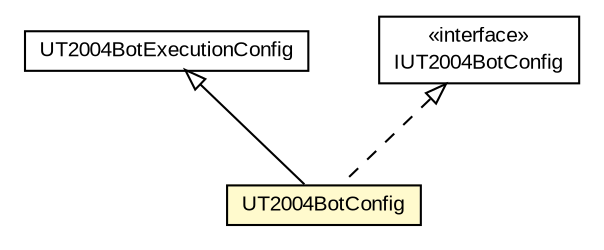 #!/usr/local/bin/dot
#
# Class diagram 
# Generated by UMLGraph version 5.1 (http://www.umlgraph.org/)
#

digraph G {
	edge [fontname="arial",fontsize=10,labelfontname="arial",labelfontsize=10];
	node [fontname="arial",fontsize=10,shape=plaintext];
	nodesep=0.25;
	ranksep=0.5;
	// cz.cuni.amis.pogamut.ut2004.tournament.botexecution.UT2004BotExecutionConfig
	c1920 [label=<<table title="cz.cuni.amis.pogamut.ut2004.tournament.botexecution.UT2004BotExecutionConfig" border="0" cellborder="1" cellspacing="0" cellpadding="2" port="p" href="../botexecution/UT2004BotExecutionConfig.html">
		<tr><td><table border="0" cellspacing="0" cellpadding="1">
<tr><td align="center" balign="center"> UT2004BotExecutionConfig </td></tr>
		</table></td></tr>
		</table>>, fontname="arial", fontcolor="black", fontsize=10.0];
	// cz.cuni.amis.pogamut.ut2004.tournament.match.UT2004BotConfig
	c1944 [label=<<table title="cz.cuni.amis.pogamut.ut2004.tournament.match.UT2004BotConfig" border="0" cellborder="1" cellspacing="0" cellpadding="2" port="p" bgcolor="lemonChiffon" href="./UT2004BotConfig.html">
		<tr><td><table border="0" cellspacing="0" cellpadding="1">
<tr><td align="center" balign="center"> UT2004BotConfig </td></tr>
		</table></td></tr>
		</table>>, fontname="arial", fontcolor="black", fontsize=10.0];
	// cz.cuni.amis.pogamut.ut2004.tournament.match.IUT2004BotConfig
	c1946 [label=<<table title="cz.cuni.amis.pogamut.ut2004.tournament.match.IUT2004BotConfig" border="0" cellborder="1" cellspacing="0" cellpadding="2" port="p" href="./IUT2004BotConfig.html">
		<tr><td><table border="0" cellspacing="0" cellpadding="1">
<tr><td align="center" balign="center"> &#171;interface&#187; </td></tr>
<tr><td align="center" balign="center"> IUT2004BotConfig </td></tr>
		</table></td></tr>
		</table>>, fontname="arial", fontcolor="black", fontsize=10.0];
	//cz.cuni.amis.pogamut.ut2004.tournament.match.UT2004BotConfig extends cz.cuni.amis.pogamut.ut2004.tournament.botexecution.UT2004BotExecutionConfig
	c1920:p -> c1944:p [dir=back,arrowtail=empty];
	//cz.cuni.amis.pogamut.ut2004.tournament.match.UT2004BotConfig implements cz.cuni.amis.pogamut.ut2004.tournament.match.IUT2004BotConfig
	c1946:p -> c1944:p [dir=back,arrowtail=empty,style=dashed];
}

